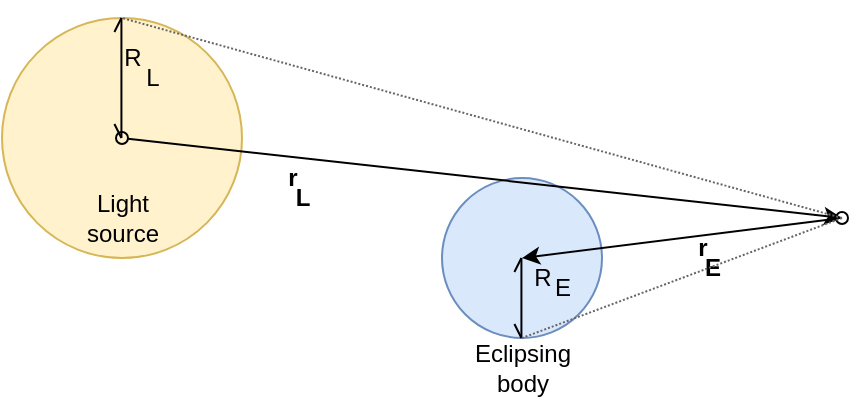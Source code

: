 <mxfile version="14.4.3" type="device"><diagram id="B_8oHVGSkHBRlGVp7IiH" name="Page-1"><mxGraphModel dx="630" dy="469" grid="1" gridSize="10" guides="1" tooltips="1" connect="1" arrows="1" fold="1" page="1" pageScale="1" pageWidth="850" pageHeight="1100" math="0" shadow="0"><root><mxCell id="0"/><mxCell id="1" parent="0"/><mxCell id="GnWyKBerdMqbXX-4_DuC-1" value="" style="ellipse;whiteSpace=wrap;html=1;aspect=fixed;strokeColor=#d6b656;fillColor=#fff2cc;" parent="1" vertex="1"><mxGeometry x="70" y="140" width="120" height="120" as="geometry"/></mxCell><mxCell id="GnWyKBerdMqbXX-4_DuC-2" value="" style="ellipse;whiteSpace=wrap;html=1;aspect=fixed;strokeColor=#6c8ebf;sketch=0;fillColor=#dae8fc;" parent="1" vertex="1"><mxGeometry x="290" y="220" width="80" height="80" as="geometry"/></mxCell><mxCell id="GnWyKBerdMqbXX-4_DuC-3" value="" style="endArrow=oval;html=1;startArrow=classic;startFill=1;endFill=0;" parent="1" edge="1"><mxGeometry width="50" height="50" relative="1" as="geometry"><mxPoint x="330" y="260" as="sourcePoint"/><mxPoint x="490" y="240" as="targetPoint"/></mxGeometry></mxCell><mxCell id="GnWyKBerdMqbXX-4_DuC-4" value="Eclipsing&lt;br&gt;body" style="text;html=1;align=center;verticalAlign=middle;resizable=0;points=[];autosize=1;" parent="1" vertex="1"><mxGeometry x="300" y="300" width="60" height="30" as="geometry"/></mxCell><mxCell id="GnWyKBerdMqbXX-4_DuC-5" value="&lt;span&gt;Light&lt;/span&gt;&lt;br&gt;&lt;span&gt;source&lt;/span&gt;" style="text;html=1;align=center;verticalAlign=middle;resizable=0;points=[];autosize=1;" parent="1" vertex="1"><mxGeometry x="105" y="225" width="50" height="30" as="geometry"/></mxCell><mxCell id="GnWyKBerdMqbXX-4_DuC-7" value="" style="endArrow=oval;html=1;startArrow=classic;startFill=1;endFill=0;" parent="1" edge="1"><mxGeometry width="50" height="50" relative="1" as="geometry"><mxPoint x="490" y="240" as="sourcePoint"/><mxPoint x="130" y="200" as="targetPoint"/></mxGeometry></mxCell><mxCell id="GnWyKBerdMqbXX-4_DuC-8" value="r" style="text;html=1;align=center;verticalAlign=middle;resizable=0;points=[];autosize=1;fontStyle=1" parent="1" vertex="1"><mxGeometry x="205" y="210" width="20" height="20" as="geometry"/></mxCell><mxCell id="GnWyKBerdMqbXX-4_DuC-9" value="" style="endArrow=openAsync;html=1;strokeWidth=1;startArrow=openAsync;startFill=0;endFill=0;" parent="1" edge="1"><mxGeometry width="50" height="50" relative="1" as="geometry"><mxPoint x="329.71" y="300" as="sourcePoint"/><mxPoint x="329.71" y="260" as="targetPoint"/></mxGeometry></mxCell><mxCell id="GnWyKBerdMqbXX-4_DuC-10" value="R" style="text;html=1;align=center;verticalAlign=middle;resizable=0;points=[];autosize=1;" parent="1" vertex="1"><mxGeometry x="330" y="260" width="20" height="20" as="geometry"/></mxCell><mxCell id="GnWyKBerdMqbXX-4_DuC-12" value="E" style="text;html=1;align=center;verticalAlign=middle;resizable=0;points=[];autosize=1;" parent="1" vertex="1"><mxGeometry x="340" y="265" width="20" height="20" as="geometry"/></mxCell><mxCell id="GnWyKBerdMqbXX-4_DuC-13" value="&lt;b&gt;r&lt;/b&gt;" style="text;html=1;align=center;verticalAlign=middle;resizable=0;points=[];autosize=1;" parent="1" vertex="1"><mxGeometry x="410" y="245" width="20" height="20" as="geometry"/></mxCell><mxCell id="GnWyKBerdMqbXX-4_DuC-14" value="&lt;b&gt;E&lt;/b&gt;" style="text;html=1;align=center;verticalAlign=middle;resizable=0;points=[];autosize=1;" parent="1" vertex="1"><mxGeometry x="415" y="255" width="20" height="20" as="geometry"/></mxCell><mxCell id="GnWyKBerdMqbXX-4_DuC-15" value="" style="endArrow=openAsync;html=1;strokeWidth=1;startArrow=openAsync;startFill=0;endFill=0;" parent="1" edge="1"><mxGeometry width="50" height="50" relative="1" as="geometry"><mxPoint x="129.71" y="200" as="sourcePoint"/><mxPoint x="129.71" y="140" as="targetPoint"/></mxGeometry></mxCell><mxCell id="GnWyKBerdMqbXX-4_DuC-16" value="R" style="text;html=1;align=center;verticalAlign=middle;resizable=0;points=[];autosize=1;" parent="1" vertex="1"><mxGeometry x="125" y="150" width="20" height="20" as="geometry"/></mxCell><mxCell id="GnWyKBerdMqbXX-4_DuC-17" value="L" style="text;html=1;align=center;verticalAlign=middle;resizable=0;points=[];autosize=1;" parent="1" vertex="1"><mxGeometry x="135" y="160" width="20" height="20" as="geometry"/></mxCell><mxCell id="GnWyKBerdMqbXX-4_DuC-21" value="" style="endArrow=none;html=1;strokeWidth=1;dashed=1;dashPattern=1 1;fillColor=#f5f5f5;strokeColor=#666666;entryX=0.5;entryY=0;entryDx=0;entryDy=0;" parent="1" target="GnWyKBerdMqbXX-4_DuC-1" edge="1"><mxGeometry width="50" height="50" relative="1" as="geometry"><mxPoint x="490" y="240" as="sourcePoint"/><mxPoint x="180" y="330" as="targetPoint"/></mxGeometry></mxCell><mxCell id="GnWyKBerdMqbXX-4_DuC-22" value="" style="endArrow=none;html=1;strokeWidth=1;dashed=1;dashPattern=1 1;fillColor=#f5f5f5;strokeColor=#666666;entryX=0.5;entryY=1;entryDx=0;entryDy=0;" parent="1" target="GnWyKBerdMqbXX-4_DuC-2" edge="1"><mxGeometry width="50" height="50" relative="1" as="geometry"><mxPoint x="490" y="240" as="sourcePoint"/><mxPoint x="130" y="360" as="targetPoint"/></mxGeometry></mxCell><mxCell id="vTRdNGO--f-W_k_2bH74-1" value="&lt;b&gt;L&lt;/b&gt;" style="text;html=1;align=center;verticalAlign=middle;resizable=0;points=[];autosize=1;" vertex="1" parent="1"><mxGeometry x="210" y="220" width="20" height="20" as="geometry"/></mxCell></root></mxGraphModel></diagram></mxfile>